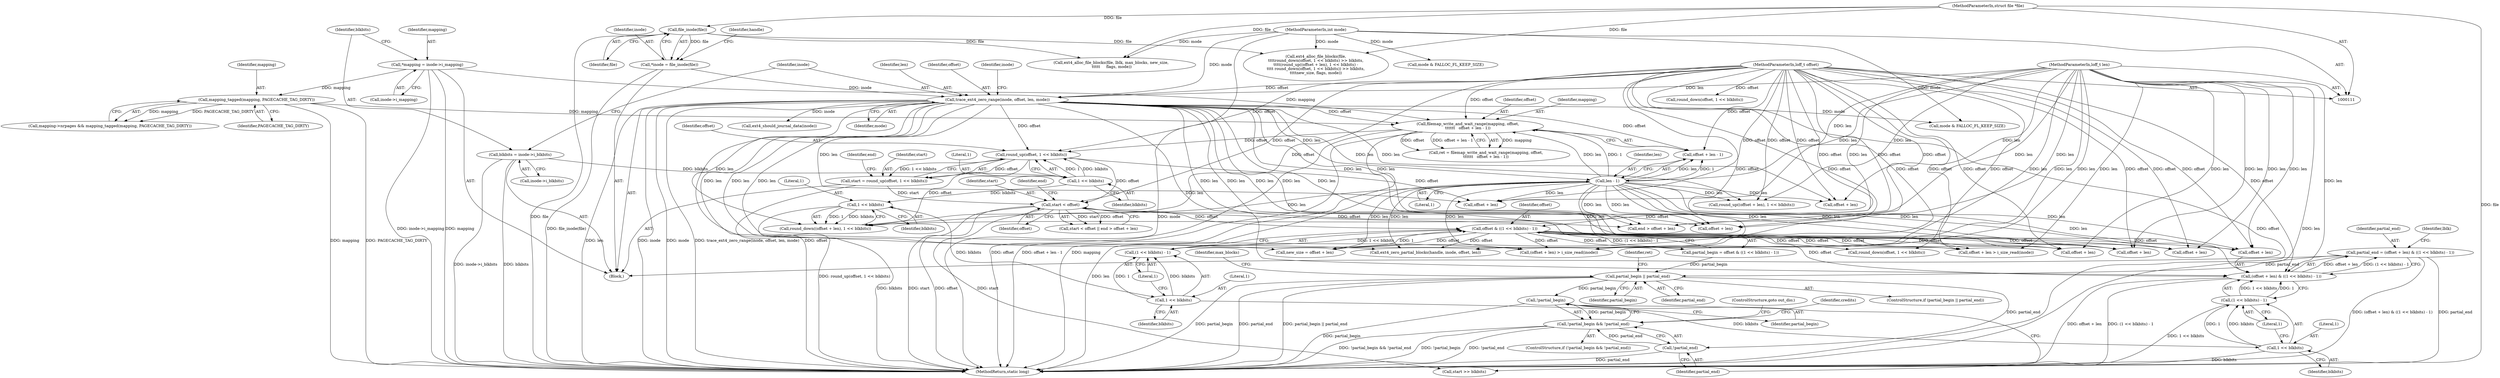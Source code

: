 digraph "1_linux_ea3d7209ca01da209cda6f0dea8be9cc4b7a933b_1@integer" {
"1000243" [label="(Call,partial_end = (offset + len) & ((1 << blkbits) - 1))"];
"1000245" [label="(Call,(offset + len) & ((1 << blkbits) - 1))"];
"1000236" [label="(Call,offset & ((1 << blkbits) - 1))"];
"1000223" [label="(Call,start < offset)"];
"1000205" [label="(Call,start = round_up(offset, 1 << blkbits))"];
"1000207" [label="(Call,round_up(offset, 1 << blkbits))"];
"1000193" [label="(Call,filemap_write_and_wait_range(mapping, offset,\n\t\t\t\t\t\t   offset + len - 1))"];
"1000187" [label="(Call,mapping_tagged(mapping, PAGECACHE_TAG_DIRTY))"];
"1000143" [label="(Call,*mapping = inode->i_mapping)"];
"1000113" [label="(MethodParameterIn,loff_t offset)"];
"1000154" [label="(Call,trace_ext4_zero_range(inode, offset, len, mode))"];
"1000118" [label="(Call,*inode = file_inode(file))"];
"1000120" [label="(Call,file_inode(file))"];
"1000112" [label="(MethodParameterIn,struct file *file)"];
"1000114" [label="(MethodParameterIn,loff_t len)"];
"1000115" [label="(MethodParameterIn,int mode)"];
"1000198" [label="(Call,len - 1)"];
"1000209" [label="(Call,1 << blkbits)"];
"1000149" [label="(Call,blkbits = inode->i_blkbits)"];
"1000238" [label="(Call,(1 << blkbits) - 1)"];
"1000239" [label="(Call,1 << blkbits)"];
"1000218" [label="(Call,1 << blkbits)"];
"1000249" [label="(Call,(1 << blkbits) - 1)"];
"1000250" [label="(Call,1 << blkbits)"];
"1000328" [label="(Call,partial_begin || partial_end)"];
"1000408" [label="(Call,!partial_begin)"];
"1000407" [label="(Call,!partial_begin && !partial_end)"];
"1000410" [label="(Call,!partial_end)"];
"1000396" [label="(Call,ext4_alloc_file_blocks(file, lblk, max_blocks, new_size,\n \t\t\t\t\t     flags, mode))"];
"1000246" [label="(Call,offset + len)"];
"1000244" [label="(Identifier,partial_end)"];
"1000334" [label="(Call,ext4_alloc_file_blocks(file,\n\t\t\t\tround_down(offset, 1 << blkbits) >> blkbits,\n\t\t\t\t(round_up((offset + len), 1 << blkbits) -\n\t\t\t\t round_down(offset, 1 << blkbits)) >> blkbits,\n\t\t\t\tnew_size, flags, mode))"];
"1000249" [label="(Call,(1 << blkbits) - 1)"];
"1000195" [label="(Identifier,offset)"];
"1000228" [label="(Call,offset + len)"];
"1000409" [label="(Identifier,partial_begin)"];
"1000481" [label="(Call,ext4_zero_partial_blocks(handle, inode, offset, len))"];
"1000468" [label="(Call,offset + len)"];
"1000330" [label="(Identifier,partial_end)"];
"1000155" [label="(Identifier,inode)"];
"1000251" [label="(Literal,1)"];
"1000150" [label="(Identifier,blkbits)"];
"1000411" [label="(Identifier,partial_end)"];
"1000239" [label="(Call,1 << blkbits)"];
"1000169" [label="(Call,ext4_should_journal_data(inode))"];
"1000112" [label="(MethodParameterIn,struct file *file)"];
"1000198" [label="(Call,len - 1)"];
"1000297" [label="(Call,offset + len > i_size_read(inode))"];
"1000145" [label="(Call,inode->i_mapping)"];
"1000193" [label="(Call,filemap_write_and_wait_range(mapping, offset,\n\t\t\t\t\t\t   offset + len - 1))"];
"1000189" [label="(Identifier,PAGECACHE_TAG_DIRTY)"];
"1000345" [label="(Call,round_up((offset + len), 1 << blkbits))"];
"1000241" [label="(Identifier,blkbits)"];
"1000328" [label="(Call,partial_begin || partial_end)"];
"1000236" [label="(Call,offset & ((1 << blkbits) - 1))"];
"1000114" [label="(MethodParameterIn,loff_t len)"];
"1000121" [label="(Identifier,file)"];
"1000213" [label="(Identifier,end)"];
"1000194" [label="(Identifier,mapping)"];
"1000210" [label="(Literal,1)"];
"1000226" [label="(Call,end > offset + len)"];
"1000183" [label="(Call,mapping->nrpages && mapping_tagged(mapping, PAGECACHE_TAG_DIRTY))"];
"1000156" [label="(Identifier,offset)"];
"1000242" [label="(Literal,1)"];
"1000408" [label="(Call,!partial_begin)"];
"1000163" [label="(Identifier,inode)"];
"1000118" [label="(Call,*inode = file_inode(file))"];
"1000346" [label="(Call,offset + len)"];
"1000219" [label="(Literal,1)"];
"1000209" [label="(Call,1 << blkbits)"];
"1000240" [label="(Literal,1)"];
"1000222" [label="(Call,start < offset || end > offset + len)"];
"1000252" [label="(Identifier,blkbits)"];
"1000366" [label="(Identifier,max_blocks)"];
"1000298" [label="(Call,offset + len)"];
"1000220" [label="(Identifier,blkbits)"];
"1000207" [label="(Call,round_up(offset, 1 << blkbits))"];
"1000238" [label="(Call,(1 << blkbits) - 1)"];
"1000199" [label="(Identifier,len)"];
"1000158" [label="(Identifier,mode)"];
"1000116" [label="(Block,)"];
"1000214" [label="(Call,round_down((offset + len), 1 << blkbits))"];
"1000234" [label="(Call,partial_begin = offset & ((1 << blkbits) - 1))"];
"1000191" [label="(Call,ret = filemap_write_and_wait_range(mapping, offset,\n\t\t\t\t\t\t   offset + len - 1))"];
"1000255" [label="(Identifier,lblk)"];
"1000256" [label="(Call,start >> blkbits)"];
"1000188" [label="(Identifier,mapping)"];
"1000352" [label="(Call,round_down(offset, 1 << blkbits))"];
"1000507" [label="(MethodReturn,static long)"];
"1000143" [label="(Call,*mapping = inode->i_mapping)"];
"1000250" [label="(Call,1 << blkbits)"];
"1000337" [label="(Call,round_down(offset, 1 << blkbits))"];
"1000327" [label="(ControlStructure,if (partial_begin || partial_end))"];
"1000154" [label="(Call,trace_ext4_zero_range(inode, offset, len, mode))"];
"1000119" [label="(Identifier,inode)"];
"1000237" [label="(Identifier,offset)"];
"1000412" [label="(ControlStructure,goto out_dio;)"];
"1000253" [label="(Literal,1)"];
"1000223" [label="(Call,start < offset)"];
"1000113" [label="(MethodParameterIn,loff_t offset)"];
"1000151" [label="(Call,inode->i_blkbits)"];
"1000206" [label="(Identifier,start)"];
"1000211" [label="(Identifier,blkbits)"];
"1000149" [label="(Call,blkbits = inode->i_blkbits)"];
"1000407" [label="(Call,!partial_begin && !partial_end)"];
"1000187" [label="(Call,mapping_tagged(mapping, PAGECACHE_TAG_DIRTY))"];
"1000414" [label="(Identifier,credits)"];
"1000196" [label="(Call,offset + len - 1)"];
"1000225" [label="(Identifier,offset)"];
"1000304" [label="(Call,new_size = offset + len)"];
"1000333" [label="(Identifier,ret)"];
"1000329" [label="(Identifier,partial_begin)"];
"1000243" [label="(Call,partial_end = (offset + len) & ((1 << blkbits) - 1))"];
"1000124" [label="(Identifier,handle)"];
"1000144" [label="(Identifier,mapping)"];
"1000157" [label="(Identifier,len)"];
"1000321" [label="(Call,mode & FALLOC_FL_KEEP_SIZE)"];
"1000294" [label="(Call,mode & FALLOC_FL_KEEP_SIZE)"];
"1000200" [label="(Literal,1)"];
"1000115" [label="(MethodParameterIn,int mode)"];
"1000227" [label="(Identifier,end)"];
"1000467" [label="(Call,(offset + len) > i_size_read(inode))"];
"1000406" [label="(ControlStructure,if (!partial_begin && !partial_end))"];
"1000306" [label="(Call,offset + len)"];
"1000120" [label="(Call,file_inode(file))"];
"1000224" [label="(Identifier,start)"];
"1000410" [label="(Call,!partial_end)"];
"1000245" [label="(Call,(offset + len) & ((1 << blkbits) - 1))"];
"1000208" [label="(Identifier,offset)"];
"1000218" [label="(Call,1 << blkbits)"];
"1000205" [label="(Call,start = round_up(offset, 1 << blkbits))"];
"1000215" [label="(Call,offset + len)"];
"1000243" -> "1000116"  [label="AST: "];
"1000243" -> "1000245"  [label="CFG: "];
"1000244" -> "1000243"  [label="AST: "];
"1000245" -> "1000243"  [label="AST: "];
"1000255" -> "1000243"  [label="CFG: "];
"1000243" -> "1000507"  [label="DDG: partial_end"];
"1000243" -> "1000507"  [label="DDG: (offset + len) & ((1 << blkbits) - 1)"];
"1000245" -> "1000243"  [label="DDG: offset + len"];
"1000245" -> "1000243"  [label="DDG: (1 << blkbits) - 1"];
"1000243" -> "1000328"  [label="DDG: partial_end"];
"1000245" -> "1000249"  [label="CFG: "];
"1000246" -> "1000245"  [label="AST: "];
"1000249" -> "1000245"  [label="AST: "];
"1000245" -> "1000507"  [label="DDG: offset + len"];
"1000245" -> "1000507"  [label="DDG: (1 << blkbits) - 1"];
"1000236" -> "1000245"  [label="DDG: offset"];
"1000113" -> "1000245"  [label="DDG: offset"];
"1000114" -> "1000245"  [label="DDG: len"];
"1000154" -> "1000245"  [label="DDG: len"];
"1000198" -> "1000245"  [label="DDG: len"];
"1000249" -> "1000245"  [label="DDG: 1 << blkbits"];
"1000249" -> "1000245"  [label="DDG: 1"];
"1000236" -> "1000234"  [label="AST: "];
"1000236" -> "1000238"  [label="CFG: "];
"1000237" -> "1000236"  [label="AST: "];
"1000238" -> "1000236"  [label="AST: "];
"1000234" -> "1000236"  [label="CFG: "];
"1000236" -> "1000234"  [label="DDG: offset"];
"1000236" -> "1000234"  [label="DDG: (1 << blkbits) - 1"];
"1000223" -> "1000236"  [label="DDG: offset"];
"1000113" -> "1000236"  [label="DDG: offset"];
"1000238" -> "1000236"  [label="DDG: 1 << blkbits"];
"1000238" -> "1000236"  [label="DDG: 1"];
"1000236" -> "1000246"  [label="DDG: offset"];
"1000236" -> "1000297"  [label="DDG: offset"];
"1000236" -> "1000298"  [label="DDG: offset"];
"1000236" -> "1000304"  [label="DDG: offset"];
"1000236" -> "1000306"  [label="DDG: offset"];
"1000236" -> "1000337"  [label="DDG: offset"];
"1000236" -> "1000467"  [label="DDG: offset"];
"1000236" -> "1000468"  [label="DDG: offset"];
"1000236" -> "1000481"  [label="DDG: offset"];
"1000223" -> "1000222"  [label="AST: "];
"1000223" -> "1000225"  [label="CFG: "];
"1000224" -> "1000223"  [label="AST: "];
"1000225" -> "1000223"  [label="AST: "];
"1000227" -> "1000223"  [label="CFG: "];
"1000222" -> "1000223"  [label="CFG: "];
"1000223" -> "1000507"  [label="DDG: offset"];
"1000223" -> "1000507"  [label="DDG: start"];
"1000223" -> "1000222"  [label="DDG: start"];
"1000223" -> "1000222"  [label="DDG: offset"];
"1000205" -> "1000223"  [label="DDG: start"];
"1000113" -> "1000223"  [label="DDG: offset"];
"1000207" -> "1000223"  [label="DDG: offset"];
"1000223" -> "1000226"  [label="DDG: offset"];
"1000223" -> "1000228"  [label="DDG: offset"];
"1000223" -> "1000256"  [label="DDG: start"];
"1000205" -> "1000116"  [label="AST: "];
"1000205" -> "1000207"  [label="CFG: "];
"1000206" -> "1000205"  [label="AST: "];
"1000207" -> "1000205"  [label="AST: "];
"1000213" -> "1000205"  [label="CFG: "];
"1000205" -> "1000507"  [label="DDG: round_up(offset, 1 << blkbits)"];
"1000207" -> "1000205"  [label="DDG: offset"];
"1000207" -> "1000205"  [label="DDG: 1 << blkbits"];
"1000207" -> "1000209"  [label="CFG: "];
"1000208" -> "1000207"  [label="AST: "];
"1000209" -> "1000207"  [label="AST: "];
"1000193" -> "1000207"  [label="DDG: offset"];
"1000154" -> "1000207"  [label="DDG: offset"];
"1000113" -> "1000207"  [label="DDG: offset"];
"1000209" -> "1000207"  [label="DDG: 1"];
"1000209" -> "1000207"  [label="DDG: blkbits"];
"1000207" -> "1000214"  [label="DDG: offset"];
"1000207" -> "1000215"  [label="DDG: offset"];
"1000193" -> "1000191"  [label="AST: "];
"1000193" -> "1000196"  [label="CFG: "];
"1000194" -> "1000193"  [label="AST: "];
"1000195" -> "1000193"  [label="AST: "];
"1000196" -> "1000193"  [label="AST: "];
"1000191" -> "1000193"  [label="CFG: "];
"1000193" -> "1000507"  [label="DDG: mapping"];
"1000193" -> "1000507"  [label="DDG: offset"];
"1000193" -> "1000507"  [label="DDG: offset + len - 1"];
"1000193" -> "1000191"  [label="DDG: mapping"];
"1000193" -> "1000191"  [label="DDG: offset"];
"1000193" -> "1000191"  [label="DDG: offset + len - 1"];
"1000187" -> "1000193"  [label="DDG: mapping"];
"1000143" -> "1000193"  [label="DDG: mapping"];
"1000113" -> "1000193"  [label="DDG: offset"];
"1000154" -> "1000193"  [label="DDG: offset"];
"1000198" -> "1000193"  [label="DDG: len"];
"1000198" -> "1000193"  [label="DDG: 1"];
"1000187" -> "1000183"  [label="AST: "];
"1000187" -> "1000189"  [label="CFG: "];
"1000188" -> "1000187"  [label="AST: "];
"1000189" -> "1000187"  [label="AST: "];
"1000183" -> "1000187"  [label="CFG: "];
"1000187" -> "1000507"  [label="DDG: mapping"];
"1000187" -> "1000507"  [label="DDG: PAGECACHE_TAG_DIRTY"];
"1000187" -> "1000183"  [label="DDG: mapping"];
"1000187" -> "1000183"  [label="DDG: PAGECACHE_TAG_DIRTY"];
"1000143" -> "1000187"  [label="DDG: mapping"];
"1000143" -> "1000116"  [label="AST: "];
"1000143" -> "1000145"  [label="CFG: "];
"1000144" -> "1000143"  [label="AST: "];
"1000145" -> "1000143"  [label="AST: "];
"1000150" -> "1000143"  [label="CFG: "];
"1000143" -> "1000507"  [label="DDG: mapping"];
"1000143" -> "1000507"  [label="DDG: inode->i_mapping"];
"1000113" -> "1000111"  [label="AST: "];
"1000113" -> "1000507"  [label="DDG: offset"];
"1000113" -> "1000154"  [label="DDG: offset"];
"1000113" -> "1000196"  [label="DDG: offset"];
"1000113" -> "1000214"  [label="DDG: offset"];
"1000113" -> "1000215"  [label="DDG: offset"];
"1000113" -> "1000226"  [label="DDG: offset"];
"1000113" -> "1000228"  [label="DDG: offset"];
"1000113" -> "1000246"  [label="DDG: offset"];
"1000113" -> "1000297"  [label="DDG: offset"];
"1000113" -> "1000298"  [label="DDG: offset"];
"1000113" -> "1000304"  [label="DDG: offset"];
"1000113" -> "1000306"  [label="DDG: offset"];
"1000113" -> "1000337"  [label="DDG: offset"];
"1000113" -> "1000345"  [label="DDG: offset"];
"1000113" -> "1000346"  [label="DDG: offset"];
"1000113" -> "1000352"  [label="DDG: offset"];
"1000113" -> "1000467"  [label="DDG: offset"];
"1000113" -> "1000468"  [label="DDG: offset"];
"1000113" -> "1000481"  [label="DDG: offset"];
"1000154" -> "1000116"  [label="AST: "];
"1000154" -> "1000158"  [label="CFG: "];
"1000155" -> "1000154"  [label="AST: "];
"1000156" -> "1000154"  [label="AST: "];
"1000157" -> "1000154"  [label="AST: "];
"1000158" -> "1000154"  [label="AST: "];
"1000163" -> "1000154"  [label="CFG: "];
"1000154" -> "1000507"  [label="DDG: len"];
"1000154" -> "1000507"  [label="DDG: inode"];
"1000154" -> "1000507"  [label="DDG: mode"];
"1000154" -> "1000507"  [label="DDG: trace_ext4_zero_range(inode, offset, len, mode)"];
"1000154" -> "1000507"  [label="DDG: offset"];
"1000118" -> "1000154"  [label="DDG: inode"];
"1000114" -> "1000154"  [label="DDG: len"];
"1000115" -> "1000154"  [label="DDG: mode"];
"1000154" -> "1000169"  [label="DDG: inode"];
"1000154" -> "1000196"  [label="DDG: offset"];
"1000154" -> "1000198"  [label="DDG: len"];
"1000154" -> "1000214"  [label="DDG: len"];
"1000154" -> "1000215"  [label="DDG: len"];
"1000154" -> "1000226"  [label="DDG: len"];
"1000154" -> "1000228"  [label="DDG: len"];
"1000154" -> "1000246"  [label="DDG: len"];
"1000154" -> "1000294"  [label="DDG: mode"];
"1000154" -> "1000297"  [label="DDG: len"];
"1000154" -> "1000298"  [label="DDG: len"];
"1000154" -> "1000304"  [label="DDG: len"];
"1000154" -> "1000306"  [label="DDG: len"];
"1000154" -> "1000345"  [label="DDG: len"];
"1000154" -> "1000346"  [label="DDG: len"];
"1000154" -> "1000467"  [label="DDG: len"];
"1000154" -> "1000468"  [label="DDG: len"];
"1000154" -> "1000481"  [label="DDG: len"];
"1000118" -> "1000116"  [label="AST: "];
"1000118" -> "1000120"  [label="CFG: "];
"1000119" -> "1000118"  [label="AST: "];
"1000120" -> "1000118"  [label="AST: "];
"1000124" -> "1000118"  [label="CFG: "];
"1000118" -> "1000507"  [label="DDG: file_inode(file)"];
"1000120" -> "1000118"  [label="DDG: file"];
"1000120" -> "1000121"  [label="CFG: "];
"1000121" -> "1000120"  [label="AST: "];
"1000120" -> "1000507"  [label="DDG: file"];
"1000112" -> "1000120"  [label="DDG: file"];
"1000120" -> "1000334"  [label="DDG: file"];
"1000120" -> "1000396"  [label="DDG: file"];
"1000112" -> "1000111"  [label="AST: "];
"1000112" -> "1000507"  [label="DDG: file"];
"1000112" -> "1000334"  [label="DDG: file"];
"1000112" -> "1000396"  [label="DDG: file"];
"1000114" -> "1000111"  [label="AST: "];
"1000114" -> "1000507"  [label="DDG: len"];
"1000114" -> "1000198"  [label="DDG: len"];
"1000114" -> "1000214"  [label="DDG: len"];
"1000114" -> "1000215"  [label="DDG: len"];
"1000114" -> "1000226"  [label="DDG: len"];
"1000114" -> "1000228"  [label="DDG: len"];
"1000114" -> "1000246"  [label="DDG: len"];
"1000114" -> "1000297"  [label="DDG: len"];
"1000114" -> "1000298"  [label="DDG: len"];
"1000114" -> "1000304"  [label="DDG: len"];
"1000114" -> "1000306"  [label="DDG: len"];
"1000114" -> "1000345"  [label="DDG: len"];
"1000114" -> "1000346"  [label="DDG: len"];
"1000114" -> "1000467"  [label="DDG: len"];
"1000114" -> "1000468"  [label="DDG: len"];
"1000114" -> "1000481"  [label="DDG: len"];
"1000115" -> "1000111"  [label="AST: "];
"1000115" -> "1000507"  [label="DDG: mode"];
"1000115" -> "1000294"  [label="DDG: mode"];
"1000115" -> "1000321"  [label="DDG: mode"];
"1000115" -> "1000334"  [label="DDG: mode"];
"1000115" -> "1000396"  [label="DDG: mode"];
"1000198" -> "1000196"  [label="AST: "];
"1000198" -> "1000200"  [label="CFG: "];
"1000199" -> "1000198"  [label="AST: "];
"1000200" -> "1000198"  [label="AST: "];
"1000196" -> "1000198"  [label="CFG: "];
"1000198" -> "1000507"  [label="DDG: len"];
"1000198" -> "1000196"  [label="DDG: len"];
"1000198" -> "1000196"  [label="DDG: 1"];
"1000198" -> "1000214"  [label="DDG: len"];
"1000198" -> "1000215"  [label="DDG: len"];
"1000198" -> "1000226"  [label="DDG: len"];
"1000198" -> "1000228"  [label="DDG: len"];
"1000198" -> "1000246"  [label="DDG: len"];
"1000198" -> "1000297"  [label="DDG: len"];
"1000198" -> "1000298"  [label="DDG: len"];
"1000198" -> "1000304"  [label="DDG: len"];
"1000198" -> "1000306"  [label="DDG: len"];
"1000198" -> "1000345"  [label="DDG: len"];
"1000198" -> "1000346"  [label="DDG: len"];
"1000198" -> "1000467"  [label="DDG: len"];
"1000198" -> "1000468"  [label="DDG: len"];
"1000198" -> "1000481"  [label="DDG: len"];
"1000209" -> "1000211"  [label="CFG: "];
"1000210" -> "1000209"  [label="AST: "];
"1000211" -> "1000209"  [label="AST: "];
"1000149" -> "1000209"  [label="DDG: blkbits"];
"1000209" -> "1000218"  [label="DDG: blkbits"];
"1000149" -> "1000116"  [label="AST: "];
"1000149" -> "1000151"  [label="CFG: "];
"1000150" -> "1000149"  [label="AST: "];
"1000151" -> "1000149"  [label="AST: "];
"1000155" -> "1000149"  [label="CFG: "];
"1000149" -> "1000507"  [label="DDG: inode->i_blkbits"];
"1000149" -> "1000507"  [label="DDG: blkbits"];
"1000238" -> "1000242"  [label="CFG: "];
"1000239" -> "1000238"  [label="AST: "];
"1000242" -> "1000238"  [label="AST: "];
"1000239" -> "1000238"  [label="DDG: 1"];
"1000239" -> "1000238"  [label="DDG: blkbits"];
"1000239" -> "1000241"  [label="CFG: "];
"1000240" -> "1000239"  [label="AST: "];
"1000241" -> "1000239"  [label="AST: "];
"1000242" -> "1000239"  [label="CFG: "];
"1000218" -> "1000239"  [label="DDG: blkbits"];
"1000239" -> "1000250"  [label="DDG: blkbits"];
"1000218" -> "1000214"  [label="AST: "];
"1000218" -> "1000220"  [label="CFG: "];
"1000219" -> "1000218"  [label="AST: "];
"1000220" -> "1000218"  [label="AST: "];
"1000214" -> "1000218"  [label="CFG: "];
"1000218" -> "1000507"  [label="DDG: blkbits"];
"1000218" -> "1000214"  [label="DDG: 1"];
"1000218" -> "1000214"  [label="DDG: blkbits"];
"1000249" -> "1000253"  [label="CFG: "];
"1000250" -> "1000249"  [label="AST: "];
"1000253" -> "1000249"  [label="AST: "];
"1000249" -> "1000507"  [label="DDG: 1 << blkbits"];
"1000250" -> "1000249"  [label="DDG: 1"];
"1000250" -> "1000249"  [label="DDG: blkbits"];
"1000250" -> "1000252"  [label="CFG: "];
"1000251" -> "1000250"  [label="AST: "];
"1000252" -> "1000250"  [label="AST: "];
"1000253" -> "1000250"  [label="CFG: "];
"1000250" -> "1000256"  [label="DDG: blkbits"];
"1000328" -> "1000327"  [label="AST: "];
"1000328" -> "1000329"  [label="CFG: "];
"1000328" -> "1000330"  [label="CFG: "];
"1000329" -> "1000328"  [label="AST: "];
"1000330" -> "1000328"  [label="AST: "];
"1000333" -> "1000328"  [label="CFG: "];
"1000366" -> "1000328"  [label="CFG: "];
"1000328" -> "1000507"  [label="DDG: partial_begin || partial_end"];
"1000328" -> "1000507"  [label="DDG: partial_begin"];
"1000328" -> "1000507"  [label="DDG: partial_end"];
"1000234" -> "1000328"  [label="DDG: partial_begin"];
"1000328" -> "1000408"  [label="DDG: partial_begin"];
"1000328" -> "1000410"  [label="DDG: partial_end"];
"1000408" -> "1000407"  [label="AST: "];
"1000408" -> "1000409"  [label="CFG: "];
"1000409" -> "1000408"  [label="AST: "];
"1000411" -> "1000408"  [label="CFG: "];
"1000407" -> "1000408"  [label="CFG: "];
"1000408" -> "1000507"  [label="DDG: partial_begin"];
"1000408" -> "1000407"  [label="DDG: partial_begin"];
"1000407" -> "1000406"  [label="AST: "];
"1000407" -> "1000410"  [label="CFG: "];
"1000410" -> "1000407"  [label="AST: "];
"1000412" -> "1000407"  [label="CFG: "];
"1000414" -> "1000407"  [label="CFG: "];
"1000407" -> "1000507"  [label="DDG: !partial_begin && !partial_end"];
"1000407" -> "1000507"  [label="DDG: !partial_begin"];
"1000407" -> "1000507"  [label="DDG: !partial_end"];
"1000410" -> "1000407"  [label="DDG: partial_end"];
"1000410" -> "1000411"  [label="CFG: "];
"1000411" -> "1000410"  [label="AST: "];
"1000410" -> "1000507"  [label="DDG: partial_end"];
}
